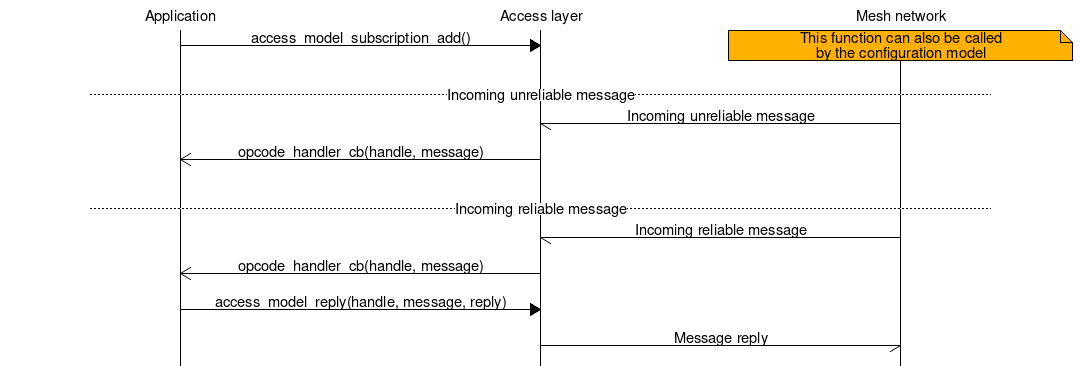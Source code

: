 # Access layer message received
msc {
    hscale = "1.8";

    app [ label = "Application" ], access [ label = "Access layer" ], network [ label = "Mesh network" ];

    app => access [ label = "access_model_subscription_add()" ], network note network [ label = "This function can also be called\nby the configuration model", textbgcolor="orange" ];
    |||;
    ---[ label = "Incoming unreliable message" ];
    network -> access [ label = "Incoming unreliable message" ];
    access =>> app [ label = "opcode_handler_cb(handle, message)" ];
    |||;
    ---[label = "Incoming reliable message"];
    network -> access [ label = "Incoming reliable message" ];
    access =>> app [ label = "opcode_handler_cb(handle, message)" ];
    app => access [ label = "access_model_reply(handle, message, reply)" ];
    access -> network [ label = "Message reply" ];
}
